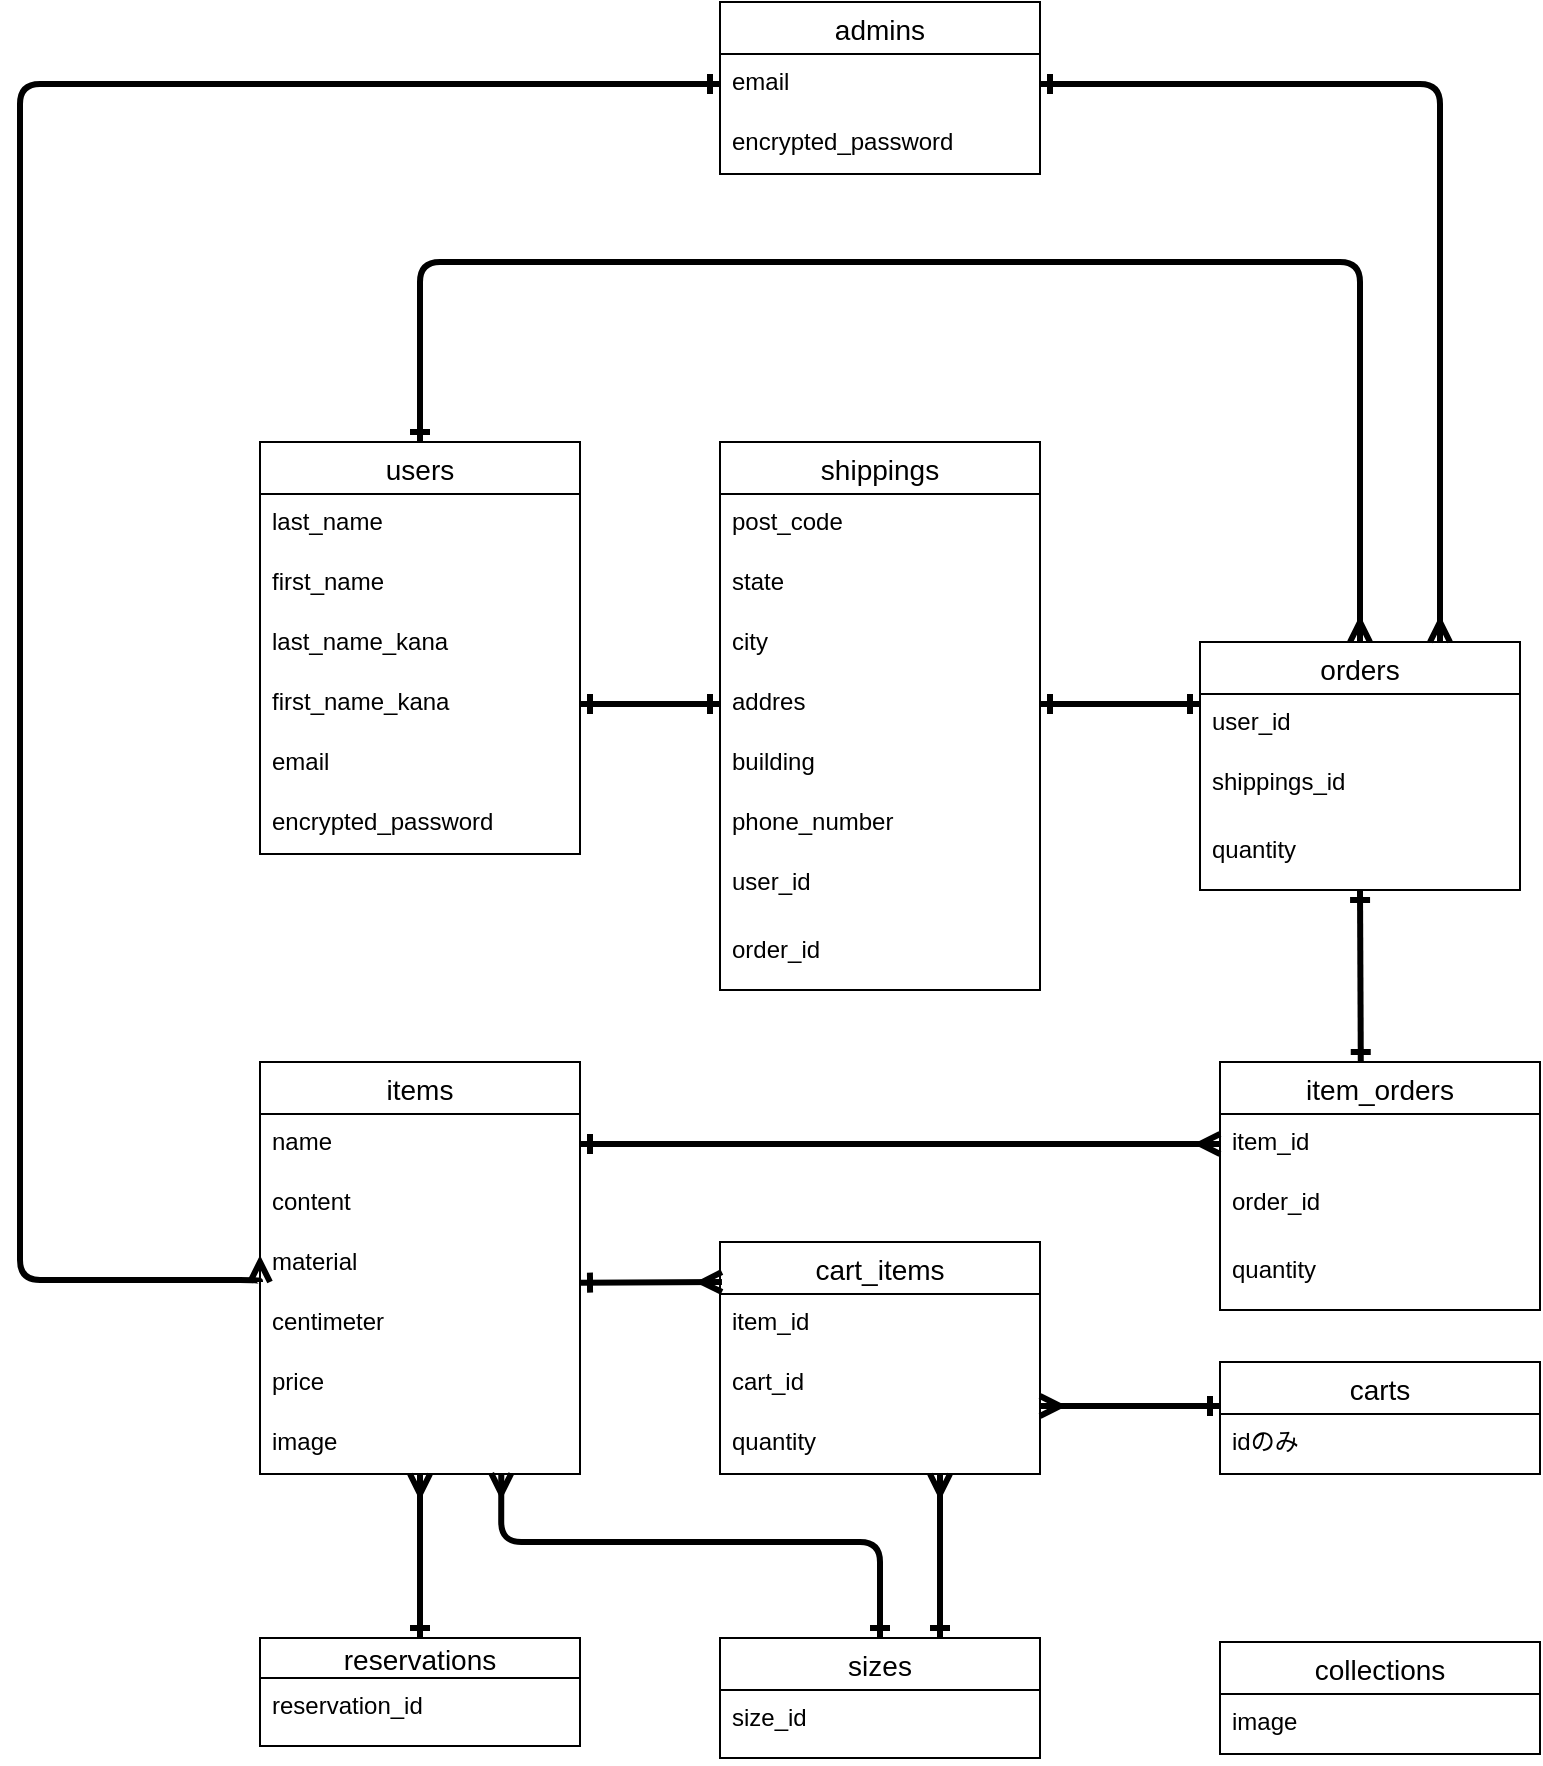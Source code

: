 <mxfile>
    <diagram id="-MxK9G-fY8MieLlxTK2n" name="ページ1">
        <mxGraphModel dx="598" dy="294" grid="1" gridSize="10" guides="1" tooltips="1" connect="1" arrows="1" fold="1" page="1" pageScale="1" pageWidth="827" pageHeight="1169" math="0" shadow="0">
            <root>
                <mxCell id="0"/>
                <mxCell id="1" parent="0"/>
                <mxCell id="2" value="users" style="swimlane;fontStyle=0;childLayout=stackLayout;horizontal=1;startSize=26;horizontalStack=0;resizeParent=1;resizeParentMax=0;resizeLast=0;collapsible=1;marginBottom=0;align=center;fontSize=14;" parent="1" vertex="1">
                    <mxGeometry x="170" y="230" width="160" height="206" as="geometry"/>
                </mxCell>
                <mxCell id="20" value="last_name" style="text;strokeColor=none;fillColor=none;spacingLeft=4;spacingRight=4;overflow=hidden;rotatable=0;points=[[0,0.5],[1,0.5]];portConstraint=eastwest;fontSize=12;" parent="2" vertex="1">
                    <mxGeometry y="26" width="160" height="30" as="geometry"/>
                </mxCell>
                <mxCell id="21" value="first_name" style="text;strokeColor=none;fillColor=none;spacingLeft=4;spacingRight=4;overflow=hidden;rotatable=0;points=[[0,0.5],[1,0.5]];portConstraint=eastwest;fontSize=12;" parent="2" vertex="1">
                    <mxGeometry y="56" width="160" height="30" as="geometry"/>
                </mxCell>
                <mxCell id="22" value="last_name_kana" style="text;strokeColor=none;fillColor=none;spacingLeft=4;spacingRight=4;overflow=hidden;rotatable=0;points=[[0,0.5],[1,0.5]];portConstraint=eastwest;fontSize=12;" parent="2" vertex="1">
                    <mxGeometry y="86" width="160" height="30" as="geometry"/>
                </mxCell>
                <mxCell id="24" value="first_name_kana" style="text;strokeColor=none;fillColor=none;spacingLeft=4;spacingRight=4;overflow=hidden;rotatable=0;points=[[0,0.5],[1,0.5]];portConstraint=eastwest;fontSize=12;" parent="2" vertex="1">
                    <mxGeometry y="116" width="160" height="30" as="geometry"/>
                </mxCell>
                <mxCell id="4" value="email" style="text;strokeColor=none;fillColor=none;spacingLeft=4;spacingRight=4;overflow=hidden;rotatable=0;points=[[0,0.5],[1,0.5]];portConstraint=eastwest;fontSize=12;" parent="2" vertex="1">
                    <mxGeometry y="146" width="160" height="30" as="geometry"/>
                </mxCell>
                <mxCell id="161" value="encrypted_password" style="text;strokeColor=none;fillColor=none;spacingLeft=4;spacingRight=4;overflow=hidden;rotatable=0;points=[[0,0.5],[1,0.5]];portConstraint=eastwest;fontSize=12;" parent="2" vertex="1">
                    <mxGeometry y="176" width="160" height="30" as="geometry"/>
                </mxCell>
                <mxCell id="25" value="items" style="swimlane;fontStyle=0;childLayout=stackLayout;horizontal=1;startSize=26;horizontalStack=0;resizeParent=1;resizeParentMax=0;resizeLast=0;collapsible=1;marginBottom=0;align=center;fontSize=14;" parent="1" vertex="1">
                    <mxGeometry x="170" y="540" width="160" height="206" as="geometry"/>
                </mxCell>
                <mxCell id="26" value="name" style="text;strokeColor=none;fillColor=none;spacingLeft=4;spacingRight=4;overflow=hidden;rotatable=0;points=[[0,0.5],[1,0.5]];portConstraint=eastwest;fontSize=12;" parent="25" vertex="1">
                    <mxGeometry y="26" width="160" height="30" as="geometry"/>
                </mxCell>
                <mxCell id="27" value="content" style="text;strokeColor=none;fillColor=none;spacingLeft=4;spacingRight=4;overflow=hidden;rotatable=0;points=[[0,0.5],[1,0.5]];portConstraint=eastwest;fontSize=12;" parent="25" vertex="1">
                    <mxGeometry y="56" width="160" height="30" as="geometry"/>
                </mxCell>
                <mxCell id="117" value="material&#10;&#10;&#10;&#10;" style="text;strokeColor=none;fillColor=none;spacingLeft=4;spacingRight=4;overflow=hidden;rotatable=0;points=[[0,0.5],[1,0.5]];portConstraint=eastwest;fontSize=12;" parent="25" vertex="1">
                    <mxGeometry y="86" width="160" height="30" as="geometry"/>
                </mxCell>
                <mxCell id="118" value="centimeter" style="text;strokeColor=none;fillColor=none;spacingLeft=4;spacingRight=4;overflow=hidden;rotatable=0;points=[[0,0.5],[1,0.5]];portConstraint=eastwest;fontSize=12;" parent="25" vertex="1">
                    <mxGeometry y="116" width="160" height="30" as="geometry"/>
                </mxCell>
                <mxCell id="204" value="price" style="text;strokeColor=none;fillColor=none;spacingLeft=4;spacingRight=4;overflow=hidden;rotatable=0;points=[[0,0.5],[1,0.5]];portConstraint=eastwest;fontSize=12;" parent="25" vertex="1">
                    <mxGeometry y="146" width="160" height="30" as="geometry"/>
                </mxCell>
                <mxCell id="32" value="image" style="text;strokeColor=none;fillColor=none;spacingLeft=4;spacingRight=4;overflow=hidden;rotatable=0;points=[[0,0.5],[1,0.5]];portConstraint=eastwest;fontSize=12;" parent="25" vertex="1">
                    <mxGeometry y="176" width="160" height="30" as="geometry"/>
                </mxCell>
                <mxCell id="48" value="shippings" style="swimlane;fontStyle=0;childLayout=stackLayout;horizontal=1;startSize=26;horizontalStack=0;resizeParent=1;resizeParentMax=0;resizeLast=0;collapsible=1;marginBottom=0;align=center;fontSize=14;" parent="1" vertex="1">
                    <mxGeometry x="400" y="230" width="160" height="274" as="geometry"/>
                </mxCell>
                <mxCell id="49" value="post_code" style="text;strokeColor=none;fillColor=none;spacingLeft=4;spacingRight=4;overflow=hidden;rotatable=0;points=[[0,0.5],[1,0.5]];portConstraint=eastwest;fontSize=12;" parent="48" vertex="1">
                    <mxGeometry y="26" width="160" height="30" as="geometry"/>
                </mxCell>
                <mxCell id="50" value="state" style="text;strokeColor=none;fillColor=none;spacingLeft=4;spacingRight=4;overflow=hidden;rotatable=0;points=[[0,0.5],[1,0.5]];portConstraint=eastwest;fontSize=12;" parent="48" vertex="1">
                    <mxGeometry y="56" width="160" height="30" as="geometry"/>
                </mxCell>
                <mxCell id="51" value="city" style="text;strokeColor=none;fillColor=none;spacingLeft=4;spacingRight=4;overflow=hidden;rotatable=0;points=[[0,0.5],[1,0.5]];portConstraint=eastwest;fontSize=12;" parent="48" vertex="1">
                    <mxGeometry y="86" width="160" height="30" as="geometry"/>
                </mxCell>
                <mxCell id="52" value="addres" style="text;strokeColor=none;fillColor=none;spacingLeft=4;spacingRight=4;overflow=hidden;rotatable=0;points=[[0,0.5],[1,0.5]];portConstraint=eastwest;fontSize=12;" parent="48" vertex="1">
                    <mxGeometry y="116" width="160" height="30" as="geometry"/>
                </mxCell>
                <mxCell id="53" value="building" style="text;strokeColor=none;fillColor=none;spacingLeft=4;spacingRight=4;overflow=hidden;rotatable=0;points=[[0,0.5],[1,0.5]];portConstraint=eastwest;fontSize=12;" parent="48" vertex="1">
                    <mxGeometry y="146" width="160" height="30" as="geometry"/>
                </mxCell>
                <mxCell id="54" value="phone_number" style="text;strokeColor=none;fillColor=none;spacingLeft=4;spacingRight=4;overflow=hidden;rotatable=0;points=[[0,0.5],[1,0.5]];portConstraint=eastwest;fontSize=12;" parent="48" vertex="1">
                    <mxGeometry y="176" width="160" height="30" as="geometry"/>
                </mxCell>
                <mxCell id="65" value="user_id" style="text;strokeColor=none;fillColor=none;spacingLeft=4;spacingRight=4;overflow=hidden;rotatable=0;points=[[0,0.5],[1,0.5]];portConstraint=eastwest;fontSize=12;" parent="48" vertex="1">
                    <mxGeometry y="206" width="160" height="34" as="geometry"/>
                </mxCell>
                <mxCell id="56" value="order_id" style="text;strokeColor=none;fillColor=none;spacingLeft=4;spacingRight=4;overflow=hidden;rotatable=0;points=[[0,0.5],[1,0.5]];portConstraint=eastwest;fontSize=12;" parent="48" vertex="1">
                    <mxGeometry y="240" width="160" height="34" as="geometry"/>
                </mxCell>
                <mxCell id="98" value="sizes" style="swimlane;fontStyle=0;childLayout=stackLayout;horizontal=1;startSize=26;horizontalStack=0;resizeParent=1;resizeParentMax=0;resizeLast=0;collapsible=1;marginBottom=0;align=center;fontSize=14;" parent="1" vertex="1">
                    <mxGeometry x="400" y="828" width="160" height="60" as="geometry"/>
                </mxCell>
                <mxCell id="100" value="size_id" style="text;strokeColor=none;fillColor=none;spacingLeft=4;spacingRight=4;overflow=hidden;rotatable=0;points=[[0,0.5],[1,0.5]];portConstraint=eastwest;fontSize=12;" parent="98" vertex="1">
                    <mxGeometry y="26" width="160" height="34" as="geometry"/>
                </mxCell>
                <mxCell id="123" value="carts" style="swimlane;fontStyle=0;childLayout=stackLayout;horizontal=1;startSize=26;horizontalStack=0;resizeParent=1;resizeParentMax=0;resizeLast=0;collapsible=1;marginBottom=0;align=center;fontSize=14;" parent="1" vertex="1">
                    <mxGeometry x="650" y="690" width="160" height="56" as="geometry"/>
                </mxCell>
                <mxCell id="128" value="idのみ" style="text;strokeColor=none;fillColor=none;spacingLeft=4;spacingRight=4;overflow=hidden;rotatable=0;points=[[0,0.5],[1,0.5]];portConstraint=eastwest;fontSize=12;" parent="123" vertex="1">
                    <mxGeometry y="26" width="160" height="30" as="geometry"/>
                </mxCell>
                <mxCell id="135" value="" style="fontSize=12;html=1;endArrow=ERone;endFill=0;exitX=1;exitY=0.5;exitDx=0;exitDy=0;startArrow=ERone;startFill=0;entryX=0;entryY=0.5;entryDx=0;entryDy=0;strokeWidth=3;" parent="1" source="24" target="52" edge="1">
                    <mxGeometry width="100" height="100" relative="1" as="geometry">
                        <mxPoint x="380" y="500" as="sourcePoint"/>
                        <mxPoint x="390" y="361" as="targetPoint"/>
                    </mxGeometry>
                </mxCell>
                <mxCell id="137" value="" style="fontSize=12;html=1;endArrow=ERone;endFill=0;exitX=0.44;exitY=0;exitDx=0;exitDy=0;startArrow=ERone;startFill=0;entryX=0.5;entryY=1;entryDx=0;entryDy=0;strokeWidth=3;exitPerimeter=0;" parent="1" source="183" target="179" edge="1">
                    <mxGeometry width="100" height="100" relative="1" as="geometry">
                        <mxPoint x="560" y="594.41" as="sourcePoint"/>
                        <mxPoint x="639.2" y="593.67" as="targetPoint"/>
                    </mxGeometry>
                </mxCell>
                <mxCell id="138" value="" style="fontSize=12;html=1;endArrow=ERone;endFill=0;exitX=1;exitY=0.5;exitDx=0;exitDy=0;startArrow=ERone;startFill=0;entryX=0.5;entryY=0;entryDx=0;entryDy=0;strokeWidth=3;strokeColor=none;edgeStyle=orthogonalEdgeStyle;" parent="1" edge="1">
                    <mxGeometry width="100" height="100" relative="1" as="geometry">
                        <mxPoint x="560" y="360" as="sourcePoint"/>
                        <mxPoint x="720" y="550" as="targetPoint"/>
                    </mxGeometry>
                </mxCell>
                <mxCell id="139" value="" style="fontSize=12;html=1;endArrow=ERone;endFill=0;exitX=1;exitY=0.5;exitDx=0;exitDy=0;startArrow=ERone;startFill=0;strokeWidth=3;edgeStyle=orthogonalEdgeStyle;" parent="1" source="52" edge="1">
                    <mxGeometry width="100" height="100" relative="1" as="geometry">
                        <mxPoint x="630" y="366.38" as="sourcePoint"/>
                        <mxPoint x="640" y="361" as="targetPoint"/>
                    </mxGeometry>
                </mxCell>
                <mxCell id="140" value="" style="fontSize=12;html=1;endArrow=ERmany;startArrow=ERone;strokeWidth=3;startFill=0;entryX=0.5;entryY=1;entryDx=0;entryDy=0;exitX=0.5;exitY=0;exitDx=0;exitDy=0;" parent="1" source="199" target="25" edge="1">
                    <mxGeometry width="100" height="100" relative="1" as="geometry">
                        <mxPoint x="250" y="820" as="sourcePoint"/>
                        <mxPoint x="250" y="760" as="targetPoint"/>
                    </mxGeometry>
                </mxCell>
                <mxCell id="151" value="collections" style="swimlane;fontStyle=0;childLayout=stackLayout;horizontal=1;startSize=26;horizontalStack=0;resizeParent=1;resizeParentMax=0;resizeLast=0;collapsible=1;marginBottom=0;align=center;fontSize=14;" parent="1" vertex="1">
                    <mxGeometry x="650" y="830" width="160" height="56" as="geometry"/>
                </mxCell>
                <mxCell id="152" value="image" style="text;strokeColor=none;fillColor=none;spacingLeft=4;spacingRight=4;overflow=hidden;rotatable=0;points=[[0,0.5],[1,0.5]];portConstraint=eastwest;fontSize=12;" parent="151" vertex="1">
                    <mxGeometry y="26" width="160" height="30" as="geometry"/>
                </mxCell>
                <mxCell id="162" value="" style="fontSize=12;html=1;endArrow=ERmany;startArrow=ERone;strokeWidth=3;startFill=0;exitX=0.5;exitY=0;exitDx=0;exitDy=0;edgeStyle=orthogonalEdgeStyle;entryX=0.5;entryY=0;entryDx=0;entryDy=0;" parent="1" source="2" target="179" edge="1">
                    <mxGeometry width="100" height="100" relative="1" as="geometry">
                        <mxPoint x="450.0" y="840.0" as="sourcePoint"/>
                        <mxPoint x="720" y="320" as="targetPoint"/>
                        <Array as="points">
                            <mxPoint x="250" y="140"/>
                            <mxPoint x="720" y="140"/>
                        </Array>
                    </mxGeometry>
                </mxCell>
                <mxCell id="179" value="orders" style="swimlane;fontStyle=0;childLayout=stackLayout;horizontal=1;startSize=26;horizontalStack=0;resizeParent=1;resizeParentMax=0;resizeLast=0;collapsible=1;marginBottom=0;align=center;fontSize=14;" parent="1" vertex="1">
                    <mxGeometry x="640" y="330" width="160" height="124" as="geometry"/>
                </mxCell>
                <mxCell id="180" value="user_id" style="text;strokeColor=none;fillColor=none;spacingLeft=4;spacingRight=4;overflow=hidden;rotatable=0;points=[[0,0.5],[1,0.5]];portConstraint=eastwest;fontSize=12;" parent="179" vertex="1">
                    <mxGeometry y="26" width="160" height="30" as="geometry"/>
                </mxCell>
                <mxCell id="181" value="shippings_id" style="text;strokeColor=none;fillColor=none;spacingLeft=4;spacingRight=4;overflow=hidden;rotatable=0;points=[[0,0.5],[1,0.5]];portConstraint=eastwest;fontSize=12;" parent="179" vertex="1">
                    <mxGeometry y="56" width="160" height="34" as="geometry"/>
                </mxCell>
                <mxCell id="182" value="quantity" style="text;strokeColor=none;fillColor=none;spacingLeft=4;spacingRight=4;overflow=hidden;rotatable=0;points=[[0,0.5],[1,0.5]];portConstraint=eastwest;fontSize=12;" parent="179" vertex="1">
                    <mxGeometry y="90" width="160" height="34" as="geometry"/>
                </mxCell>
                <mxCell id="183" value="item_orders" style="swimlane;fontStyle=0;childLayout=stackLayout;horizontal=1;startSize=26;horizontalStack=0;resizeParent=1;resizeParentMax=0;resizeLast=0;collapsible=1;marginBottom=0;align=center;fontSize=14;" parent="1" vertex="1">
                    <mxGeometry x="650" y="540" width="160" height="124" as="geometry"/>
                </mxCell>
                <mxCell id="184" value="item_id" style="text;strokeColor=none;fillColor=none;spacingLeft=4;spacingRight=4;overflow=hidden;rotatable=0;points=[[0,0.5],[1,0.5]];portConstraint=eastwest;fontSize=12;" parent="183" vertex="1">
                    <mxGeometry y="26" width="160" height="30" as="geometry"/>
                </mxCell>
                <mxCell id="185" value="order_id" style="text;strokeColor=none;fillColor=none;spacingLeft=4;spacingRight=4;overflow=hidden;rotatable=0;points=[[0,0.5],[1,0.5]];portConstraint=eastwest;fontSize=12;" parent="183" vertex="1">
                    <mxGeometry y="56" width="160" height="34" as="geometry"/>
                </mxCell>
                <mxCell id="186" value="quantity" style="text;strokeColor=none;fillColor=none;spacingLeft=4;spacingRight=4;overflow=hidden;rotatable=0;points=[[0,0.5],[1,0.5]];portConstraint=eastwest;fontSize=12;" parent="183" vertex="1">
                    <mxGeometry y="90" width="160" height="34" as="geometry"/>
                </mxCell>
                <mxCell id="187" value="" style="fontSize=12;html=1;endArrow=ERmany;startArrow=ERone;strokeWidth=3;startFill=0;entryX=0;entryY=0.5;entryDx=0;entryDy=0;exitX=1;exitY=0.5;exitDx=0;exitDy=0;" parent="1" source="26" target="184" edge="1">
                    <mxGeometry width="100" height="100" relative="1" as="geometry">
                        <mxPoint x="500" y="900" as="sourcePoint"/>
                        <mxPoint x="570" y="881" as="targetPoint"/>
                    </mxGeometry>
                </mxCell>
                <mxCell id="190" value="cart_items" style="swimlane;fontStyle=0;childLayout=stackLayout;horizontal=1;startSize=26;horizontalStack=0;resizeParent=1;resizeParentMax=0;resizeLast=0;collapsible=1;marginBottom=0;align=center;fontSize=14;" parent="1" vertex="1">
                    <mxGeometry x="400" y="630" width="160" height="116" as="geometry"/>
                </mxCell>
                <mxCell id="191" value="item_id" style="text;strokeColor=none;fillColor=none;spacingLeft=4;spacingRight=4;overflow=hidden;rotatable=0;points=[[0,0.5],[1,0.5]];portConstraint=eastwest;fontSize=12;" parent="190" vertex="1">
                    <mxGeometry y="26" width="160" height="30" as="geometry"/>
                </mxCell>
                <mxCell id="196" value="cart_id" style="text;strokeColor=none;fillColor=none;spacingLeft=4;spacingRight=4;overflow=hidden;rotatable=0;points=[[0,0.5],[1,0.5]];portConstraint=eastwest;fontSize=12;" parent="190" vertex="1">
                    <mxGeometry y="56" width="160" height="30" as="geometry"/>
                </mxCell>
                <mxCell id="192" value="quantity" style="text;strokeColor=none;fillColor=none;spacingLeft=4;spacingRight=4;overflow=hidden;rotatable=0;points=[[0,0.5],[1,0.5]];portConstraint=eastwest;fontSize=12;" parent="190" vertex="1">
                    <mxGeometry y="86" width="160" height="30" as="geometry"/>
                </mxCell>
                <mxCell id="193" value="" style="fontSize=12;html=1;endArrow=ERmany;startArrow=ERone;strokeWidth=3;startFill=0;entryX=0.005;entryY=0.696;entryDx=0;entryDy=0;exitX=0.999;exitY=0.8;exitDx=0;exitDy=0;exitPerimeter=0;entryPerimeter=0;" parent="1" edge="1">
                    <mxGeometry width="100" height="100" relative="1" as="geometry">
                        <mxPoint x="330.0" y="650.34" as="sourcePoint"/>
                        <mxPoint x="400.96" y="650.004" as="targetPoint"/>
                    </mxGeometry>
                </mxCell>
                <mxCell id="195" value="" style="fontSize=12;html=1;endArrow=ERmany;startArrow=ERone;strokeWidth=3;startFill=0;" parent="1" edge="1">
                    <mxGeometry width="100" height="100" relative="1" as="geometry">
                        <mxPoint x="650" y="712" as="sourcePoint"/>
                        <mxPoint x="560" y="712" as="targetPoint"/>
                    </mxGeometry>
                </mxCell>
                <mxCell id="199" value="reservations" style="swimlane;fontStyle=0;childLayout=stackLayout;horizontal=1;startSize=20;horizontalStack=0;resizeParent=1;resizeParentMax=0;resizeLast=0;collapsible=1;marginBottom=0;align=center;fontSize=14;" parent="1" vertex="1">
                    <mxGeometry x="170" y="828" width="160" height="54" as="geometry"/>
                </mxCell>
                <mxCell id="200" value="reservation_id" style="text;strokeColor=none;fillColor=none;spacingLeft=4;spacingRight=4;overflow=hidden;rotatable=0;points=[[0,0.5],[1,0.5]];portConstraint=eastwest;fontSize=12;" parent="199" vertex="1">
                    <mxGeometry y="20" width="160" height="34" as="geometry"/>
                </mxCell>
                <mxCell id="202" value="" style="fontSize=12;html=1;endArrow=ERmany;startArrow=ERone;strokeWidth=3;startFill=0;edgeStyle=orthogonalEdgeStyle;entryX=0.754;entryY=0.991;entryDx=0;entryDy=0;entryPerimeter=0;exitX=0.5;exitY=0;exitDx=0;exitDy=0;" parent="1" source="98" target="32" edge="1">
                    <mxGeometry width="100" height="100" relative="1" as="geometry">
                        <mxPoint x="290" y="830.0" as="sourcePoint"/>
                        <mxPoint x="290" y="750" as="targetPoint"/>
                        <Array as="points">
                            <mxPoint x="480" y="780"/>
                            <mxPoint x="291" y="780"/>
                        </Array>
                    </mxGeometry>
                </mxCell>
                <mxCell id="205" value="admins" style="swimlane;fontStyle=0;childLayout=stackLayout;horizontal=1;startSize=26;horizontalStack=0;resizeParent=1;resizeParentMax=0;resizeLast=0;collapsible=1;marginBottom=0;align=center;fontSize=14;" parent="1" vertex="1">
                    <mxGeometry x="400" y="10" width="160" height="86" as="geometry"/>
                </mxCell>
                <mxCell id="210" value="email" style="text;strokeColor=none;fillColor=none;spacingLeft=4;spacingRight=4;overflow=hidden;rotatable=0;points=[[0,0.5],[1,0.5]];portConstraint=eastwest;fontSize=12;" parent="205" vertex="1">
                    <mxGeometry y="26" width="160" height="30" as="geometry"/>
                </mxCell>
                <mxCell id="211" value="encrypted_password" style="text;strokeColor=none;fillColor=none;spacingLeft=4;spacingRight=4;overflow=hidden;rotatable=0;points=[[0,0.5],[1,0.5]];portConstraint=eastwest;fontSize=12;" parent="205" vertex="1">
                    <mxGeometry y="56" width="160" height="30" as="geometry"/>
                </mxCell>
                <mxCell id="213" value="" style="fontSize=12;html=1;endArrow=ERmany;startArrow=ERone;strokeWidth=3;startFill=0;exitX=1;exitY=0.5;exitDx=0;exitDy=0;edgeStyle=orthogonalEdgeStyle;entryX=0.75;entryY=0;entryDx=0;entryDy=0;" parent="1" source="210" target="179" edge="1">
                    <mxGeometry width="100" height="100" relative="1" as="geometry">
                        <mxPoint x="260.0" y="240" as="sourcePoint"/>
                        <mxPoint x="730" y="340" as="targetPoint"/>
                        <Array as="points">
                            <mxPoint x="760" y="51"/>
                        </Array>
                    </mxGeometry>
                </mxCell>
                <mxCell id="214" value="" style="fontSize=12;html=1;endArrow=ERmany;startArrow=ERone;strokeWidth=3;startFill=0;exitX=0;exitY=0.5;exitDx=0;exitDy=0;edgeStyle=orthogonalEdgeStyle;" parent="1" source="210" edge="1">
                    <mxGeometry width="100" height="100" relative="1" as="geometry">
                        <mxPoint x="570" y="61" as="sourcePoint"/>
                        <mxPoint x="170" y="650" as="targetPoint"/>
                        <Array as="points">
                            <mxPoint x="50" y="51"/>
                            <mxPoint x="50" y="649"/>
                            <mxPoint x="170" y="649"/>
                        </Array>
                    </mxGeometry>
                </mxCell>
                <mxCell id="216" value="" style="fontSize=12;html=1;endArrow=ERmany;startArrow=ERone;strokeWidth=3;startFill=0;entryX=0.5;entryY=1;entryDx=0;entryDy=0;exitX=0.5;exitY=0;exitDx=0;exitDy=0;" edge="1" parent="1">
                    <mxGeometry width="100" height="100" relative="1" as="geometry">
                        <mxPoint x="510" y="828" as="sourcePoint"/>
                        <mxPoint x="510" y="746" as="targetPoint"/>
                    </mxGeometry>
                </mxCell>
            </root>
        </mxGraphModel>
    </diagram>
</mxfile>